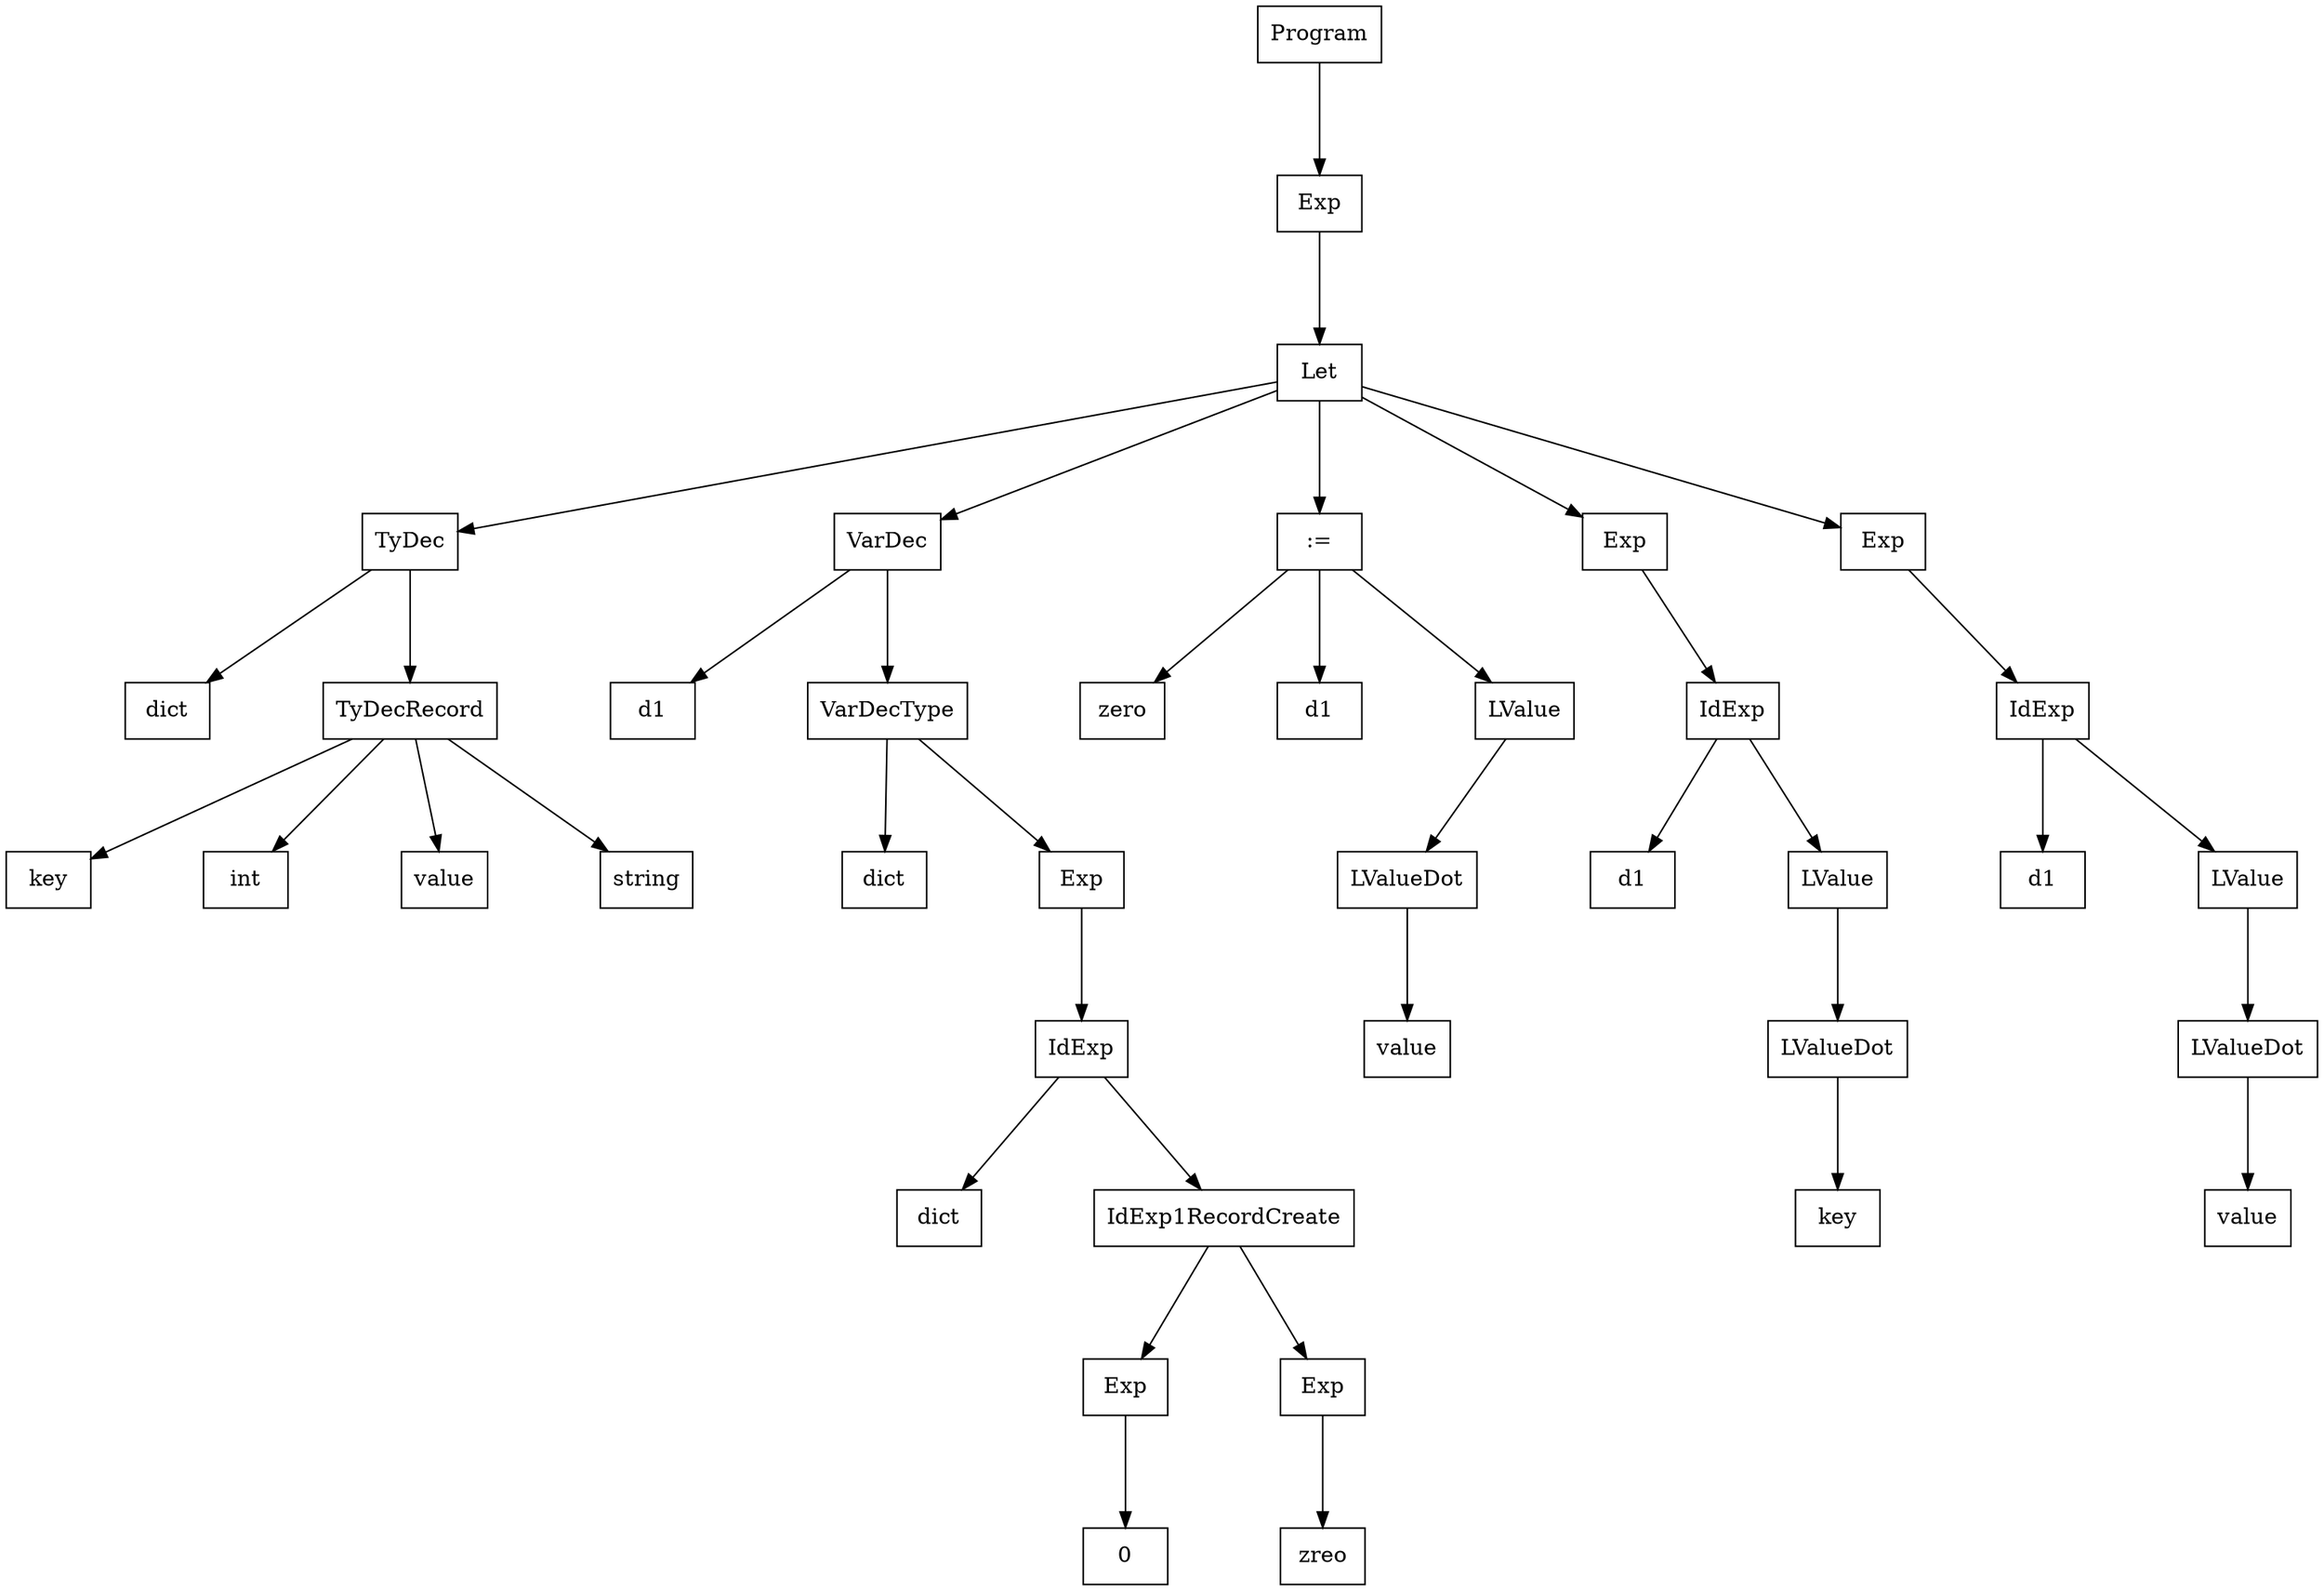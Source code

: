 digraph "ast"{

	nodesep=1;
	ranksep=1;

	N2 [label="Let", shape="box"];
	N3 [label="TyDec", shape="box"];
	N4 [label="dict", shape="box"];
	N5 [label="TyDecRecord", shape="box"];
	N6 [label="key", shape="box"];
	N7 [label="int", shape="box"];
	N8 [label="value", shape="box"];
	N9 [label="string", shape="box"];
	N10 [label="VarDec", shape="box"];
	N11 [label="d1", shape="box"];
	N12 [label="VarDecType", shape="box"];
	N13 [label="dict", shape="box"];
	N15 [label="IdExp", shape="box"];
	N16 [label="dict", shape="box"];
	N17 [label="IdExp1RecordCreate", shape="box"];
	N19 [label="0", shape="box"];
	N18 [label="Exp", shape="box"];
	N21 [label="zreo", shape="box"];
	N20 [label="Exp", shape="box"];
	N14 [label="Exp", shape="box"];
	N23 [label="zero", shape="box"];
	N22 [label=":=", shape="box"];
	N24 [label="d1", shape="box"];
	N25 [label="LValue", shape="box"];
	N26 [label="LValueDot", shape="box"];
	N27 [label="value", shape="box"];
	N29 [label="IdExp", shape="box"];
	N30 [label="d1", shape="box"];
	N31 [label="LValue", shape="box"];
	N32 [label="LValueDot", shape="box"];
	N33 [label="key", shape="box"];
	N28 [label="Exp", shape="box"];
	N35 [label="IdExp", shape="box"];
	N36 [label="d1", shape="box"];
	N37 [label="LValue", shape="box"];
	N38 [label="LValueDot", shape="box"];
	N39 [label="value", shape="box"];
	N34 [label="Exp", shape="box"];
	N1 [label="Exp", shape="box"];
	N0 [label="Program", shape="box"];

	N5 -> N6; 
	N5 -> N7; 
	N5 -> N8; 
	N5 -> N9; 
	N3 -> N4; 
	N3 -> N5; 
	N2 -> N3; 
	N15 -> N16; 
	N18 -> N19; 
	N17 -> N18; 
	N20 -> N21; 
	N17 -> N20; 
	N15 -> N17; 
	N14 -> N15; 
	N12 -> N13; 
	N12 -> N14; 
	N10 -> N11; 
	N10 -> N12; 
	N2 -> N10; 
	N22 -> N23; 
	N22 -> N24; 
	N26 -> N27; 
	N25 -> N26; 
	N22 -> N25; 
	N2 -> N22; 
	N29 -> N30; 
	N32 -> N33; 
	N31 -> N32; 
	N29 -> N31; 
	N28 -> N29; 
	N2 -> N28; 
	N35 -> N36; 
	N38 -> N39; 
	N37 -> N38; 
	N35 -> N37; 
	N34 -> N35; 
	N2 -> N34; 
	N1 -> N2; 
	N0 -> N1; 
}
